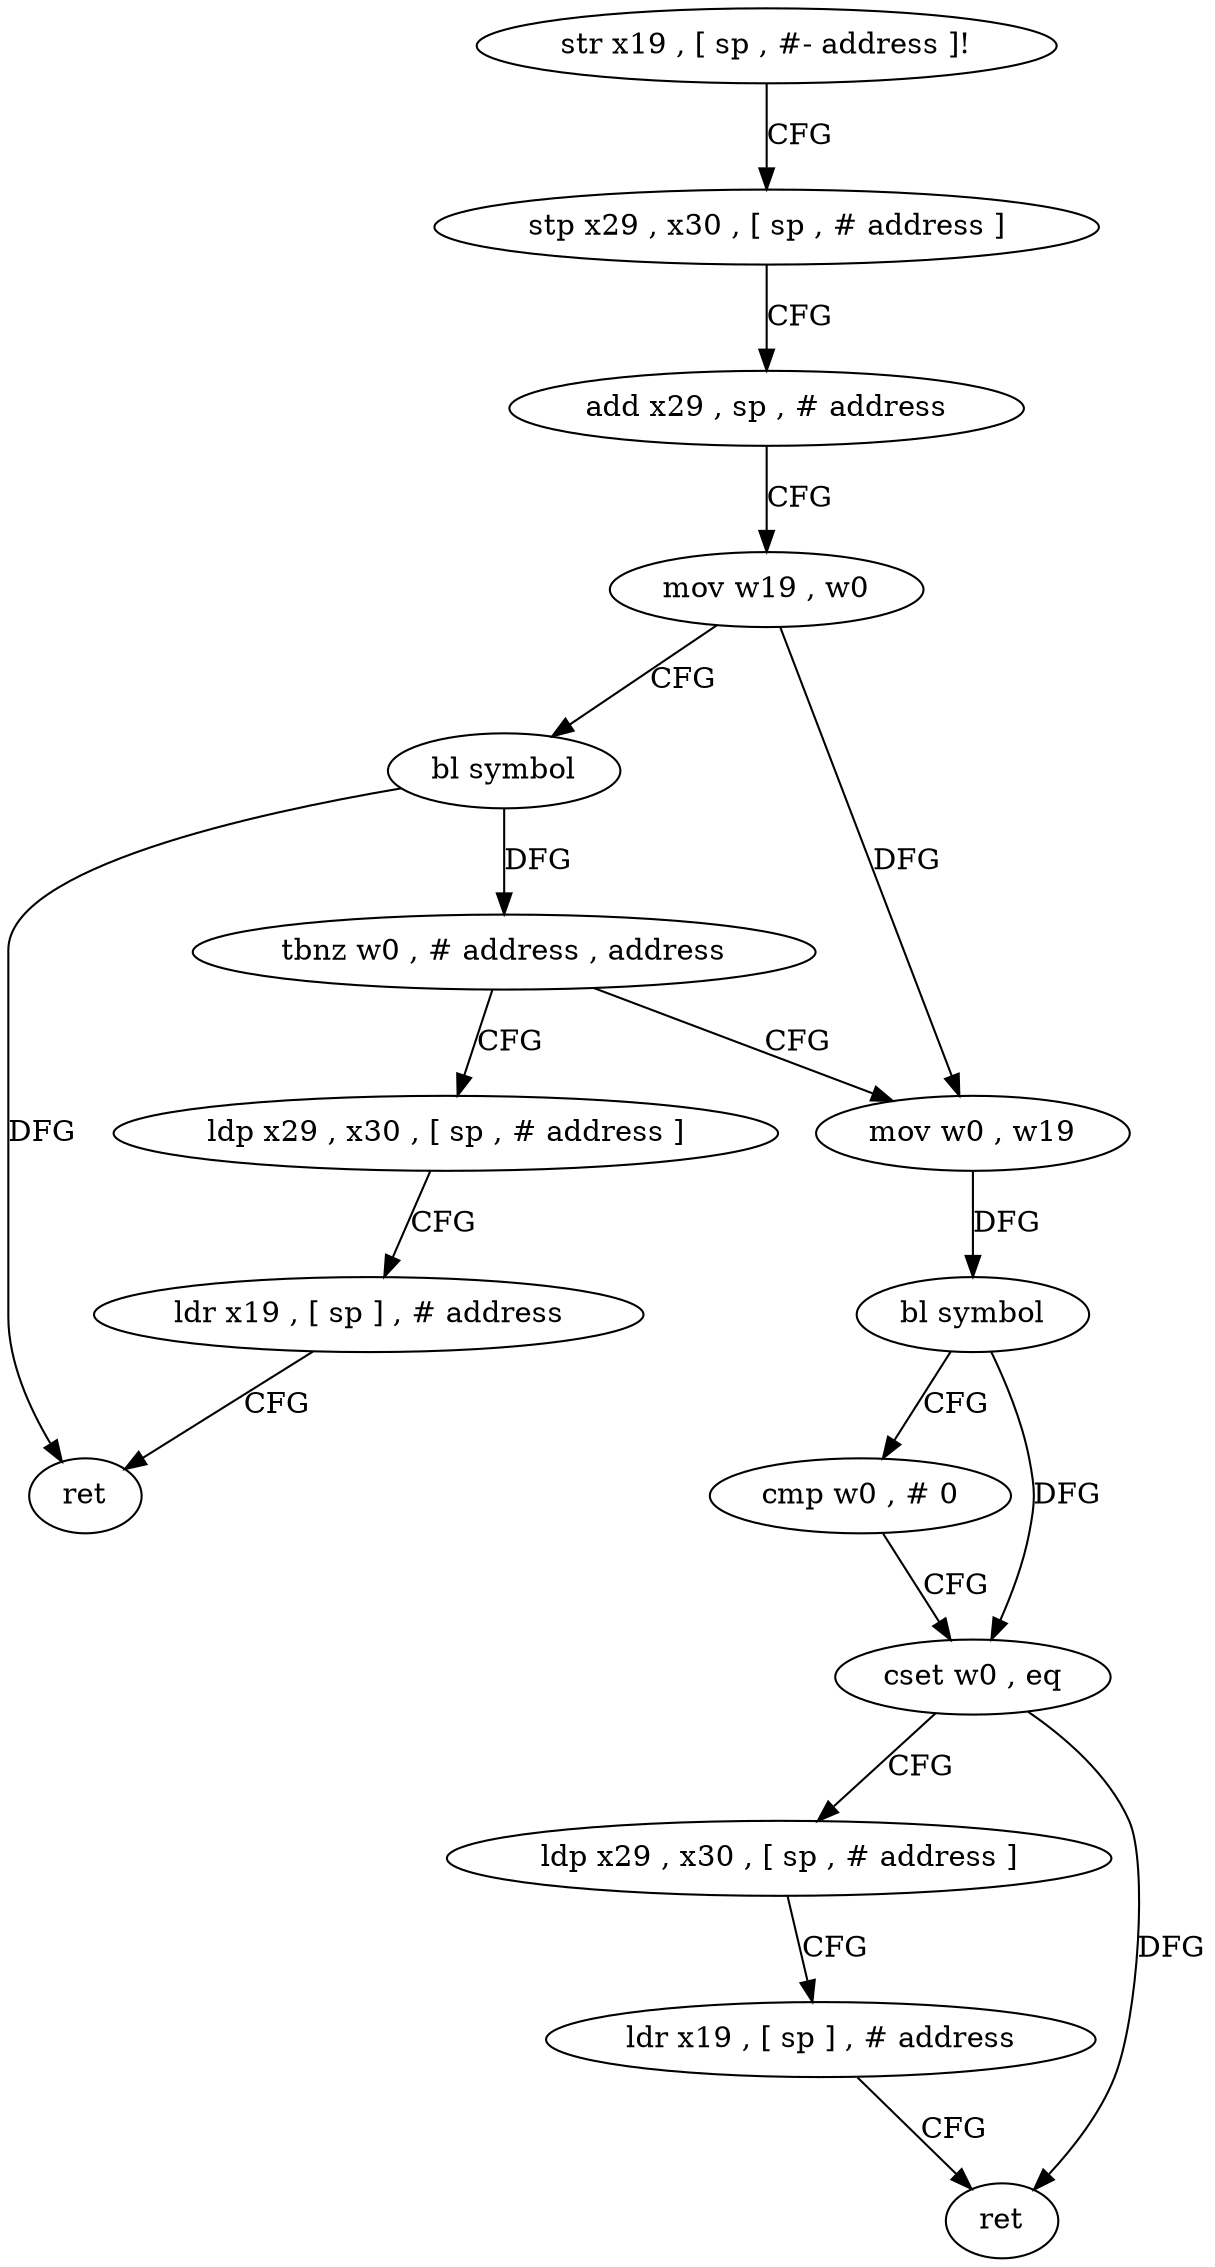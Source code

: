 digraph "func" {
"4294428" [label = "str x19 , [ sp , #- address ]!" ]
"4294432" [label = "stp x29 , x30 , [ sp , # address ]" ]
"4294436" [label = "add x29 , sp , # address" ]
"4294440" [label = "mov w19 , w0" ]
"4294444" [label = "bl symbol" ]
"4294448" [label = "tbnz w0 , # address , address" ]
"4294464" [label = "mov w0 , w19" ]
"4294452" [label = "ldp x29 , x30 , [ sp , # address ]" ]
"4294468" [label = "bl symbol" ]
"4294472" [label = "cmp w0 , # 0" ]
"4294476" [label = "cset w0 , eq" ]
"4294480" [label = "ldp x29 , x30 , [ sp , # address ]" ]
"4294484" [label = "ldr x19 , [ sp ] , # address" ]
"4294488" [label = "ret" ]
"4294456" [label = "ldr x19 , [ sp ] , # address" ]
"4294460" [label = "ret" ]
"4294428" -> "4294432" [ label = "CFG" ]
"4294432" -> "4294436" [ label = "CFG" ]
"4294436" -> "4294440" [ label = "CFG" ]
"4294440" -> "4294444" [ label = "CFG" ]
"4294440" -> "4294464" [ label = "DFG" ]
"4294444" -> "4294448" [ label = "DFG" ]
"4294444" -> "4294460" [ label = "DFG" ]
"4294448" -> "4294464" [ label = "CFG" ]
"4294448" -> "4294452" [ label = "CFG" ]
"4294464" -> "4294468" [ label = "DFG" ]
"4294452" -> "4294456" [ label = "CFG" ]
"4294468" -> "4294472" [ label = "CFG" ]
"4294468" -> "4294476" [ label = "DFG" ]
"4294472" -> "4294476" [ label = "CFG" ]
"4294476" -> "4294480" [ label = "CFG" ]
"4294476" -> "4294488" [ label = "DFG" ]
"4294480" -> "4294484" [ label = "CFG" ]
"4294484" -> "4294488" [ label = "CFG" ]
"4294456" -> "4294460" [ label = "CFG" ]
}

